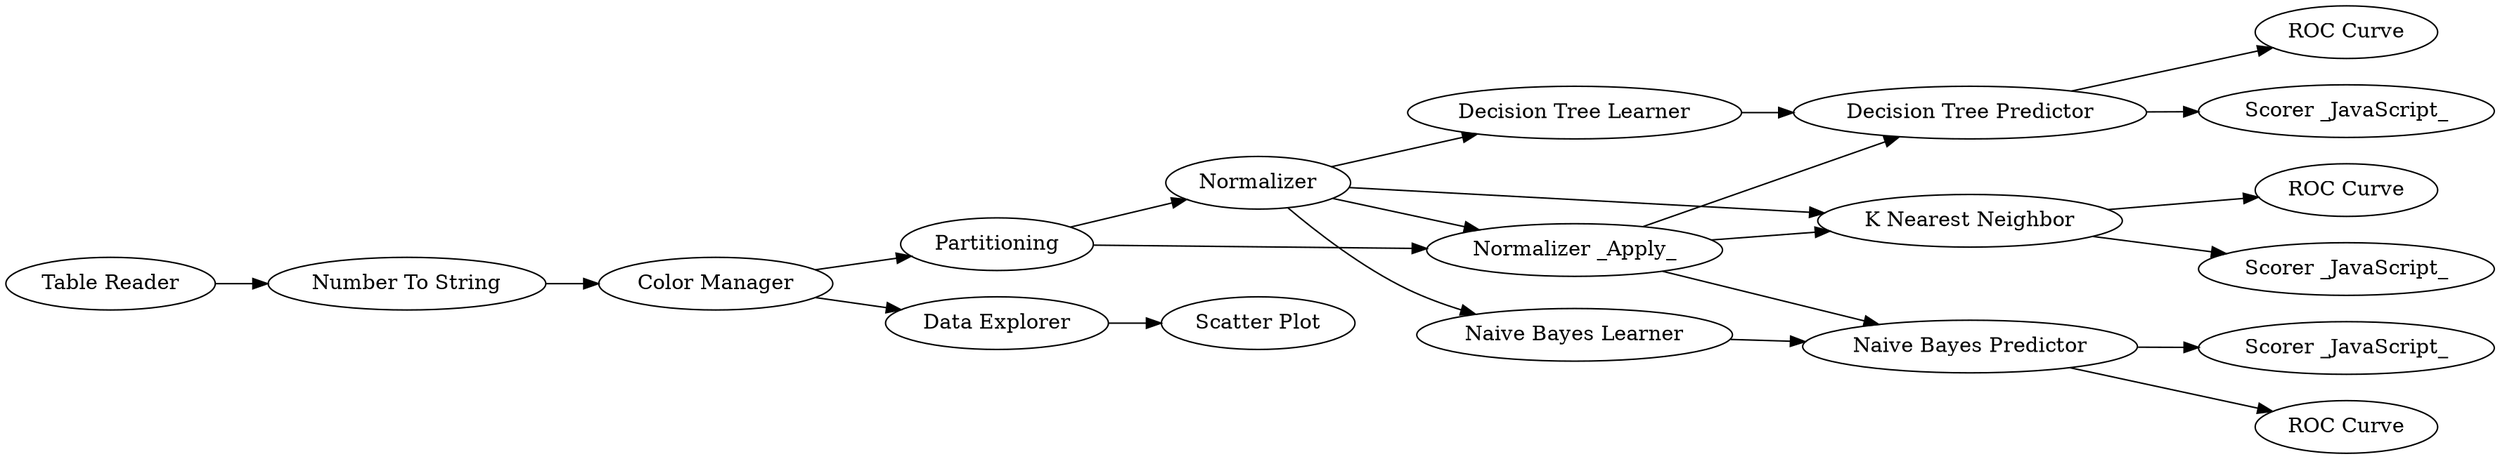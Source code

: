 digraph {
	"7764656233462253603_16" [label="Naive Bayes Learner"]
	"7764656233462253603_17" [label="Naive Bayes Predictor"]
	"7764656233462253603_12" [label="ROC Curve"]
	"7764656233462253603_18" [label="Scorer _JavaScript_"]
	"7764656233462253603_11" [label="Scorer _JavaScript_"]
	"7764656233462253603_1" [label="Table Reader"]
	"7764656233462253603_6" [label=Partitioning]
	"7764656233462253603_2" [label="Color Manager"]
	"7764656233462253603_5" [label="Scatter Plot"]
	"7764656233462253603_19" [label="ROC Curve"]
	"7764656233462253603_15" [label="ROC Curve"]
	"7764656233462253603_14" [label="Scorer _JavaScript_"]
	"7764656233462253603_9" [label="Decision Tree Learner"]
	"7764656233462253603_10" [label="Decision Tree Predictor"]
	"7764656233462253603_4" [label="Data Explorer"]
	"7764656233462253603_3" [label="Number To String"]
	"7764656233462253603_8" [label="Normalizer _Apply_"]
	"7764656233462253603_13" [label="K Nearest Neighbor"]
	"7764656233462253603_7" [label=Normalizer]
	"7764656233462253603_13" -> "7764656233462253603_15"
	"7764656233462253603_1" -> "7764656233462253603_3"
	"7764656233462253603_10" -> "7764656233462253603_12"
	"7764656233462253603_10" -> "7764656233462253603_11"
	"7764656233462253603_6" -> "7764656233462253603_7"
	"7764656233462253603_2" -> "7764656233462253603_6"
	"7764656233462253603_17" -> "7764656233462253603_19"
	"7764656233462253603_16" -> "7764656233462253603_17"
	"7764656233462253603_7" -> "7764656233462253603_8"
	"7764656233462253603_7" -> "7764656233462253603_13"
	"7764656233462253603_3" -> "7764656233462253603_2"
	"7764656233462253603_4" -> "7764656233462253603_5"
	"7764656233462253603_9" -> "7764656233462253603_10"
	"7764656233462253603_8" -> "7764656233462253603_13"
	"7764656233462253603_7" -> "7764656233462253603_16"
	"7764656233462253603_17" -> "7764656233462253603_18"
	"7764656233462253603_8" -> "7764656233462253603_17"
	"7764656233462253603_6" -> "7764656233462253603_8"
	"7764656233462253603_13" -> "7764656233462253603_14"
	"7764656233462253603_8" -> "7764656233462253603_10"
	"7764656233462253603_7" -> "7764656233462253603_9"
	"7764656233462253603_2" -> "7764656233462253603_4"
	rankdir=LR
}
